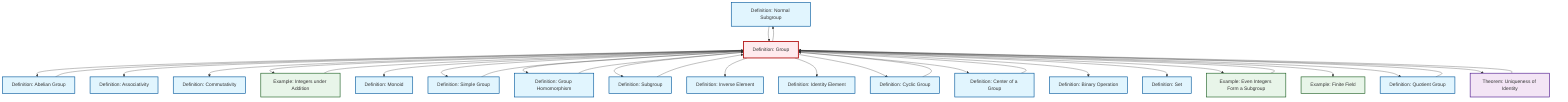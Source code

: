 graph TD
    classDef definition fill:#e1f5fe,stroke:#01579b,stroke-width:2px
    classDef theorem fill:#f3e5f5,stroke:#4a148c,stroke-width:2px
    classDef axiom fill:#fff3e0,stroke:#e65100,stroke-width:2px
    classDef example fill:#e8f5e9,stroke:#1b5e20,stroke-width:2px
    classDef current fill:#ffebee,stroke:#b71c1c,stroke-width:3px
    def-normal-subgroup["Definition: Normal Subgroup"]:::definition
    ex-finite-field["Example: Finite Field"]:::example
    def-set["Definition: Set"]:::definition
    thm-unique-identity["Theorem: Uniqueness of Identity"]:::theorem
    ex-integers-addition["Example: Integers under Addition"]:::example
    def-associativity["Definition: Associativity"]:::definition
    def-simple-group["Definition: Simple Group"]:::definition
    def-inverse-element["Definition: Inverse Element"]:::definition
    def-cyclic-group["Definition: Cyclic Group"]:::definition
    def-monoid["Definition: Monoid"]:::definition
    def-homomorphism["Definition: Group Homomorphism"]:::definition
    def-abelian-group["Definition: Abelian Group"]:::definition
    def-subgroup["Definition: Subgroup"]:::definition
    def-quotient-group["Definition: Quotient Group"]:::definition
    def-binary-operation["Definition: Binary Operation"]:::definition
    def-commutativity["Definition: Commutativity"]:::definition
    def-group["Definition: Group"]:::definition
    def-identity-element["Definition: Identity Element"]:::definition
    def-center-of-group["Definition: Center of a Group"]:::definition
    ex-even-integers-subgroup["Example: Even Integers Form a Subgroup"]:::example
    def-group --> def-abelian-group
    def-group --> def-associativity
    def-abelian-group --> def-group
    def-group --> def-commutativity
    def-homomorphism --> def-group
    ex-even-integers-subgroup --> def-group
    def-normal-subgroup --> def-group
    def-group --> ex-integers-addition
    def-group --> def-monoid
    def-cyclic-group --> def-group
    def-group --> def-simple-group
    def-group --> def-homomorphism
    def-group --> def-subgroup
    def-group --> def-inverse-element
    def-group --> def-identity-element
    def-group --> def-cyclic-group
    def-quotient-group --> def-group
    def-center-of-group --> def-group
    def-group --> def-normal-subgroup
    def-group --> def-center-of-group
    def-simple-group --> def-group
    thm-unique-identity --> def-group
    def-group --> def-binary-operation
    ex-integers-addition --> def-group
    def-group --> def-set
    def-group --> ex-even-integers-subgroup
    def-group --> ex-finite-field
    def-group --> def-quotient-group
    def-subgroup --> def-group
    def-group --> thm-unique-identity
    class def-group current